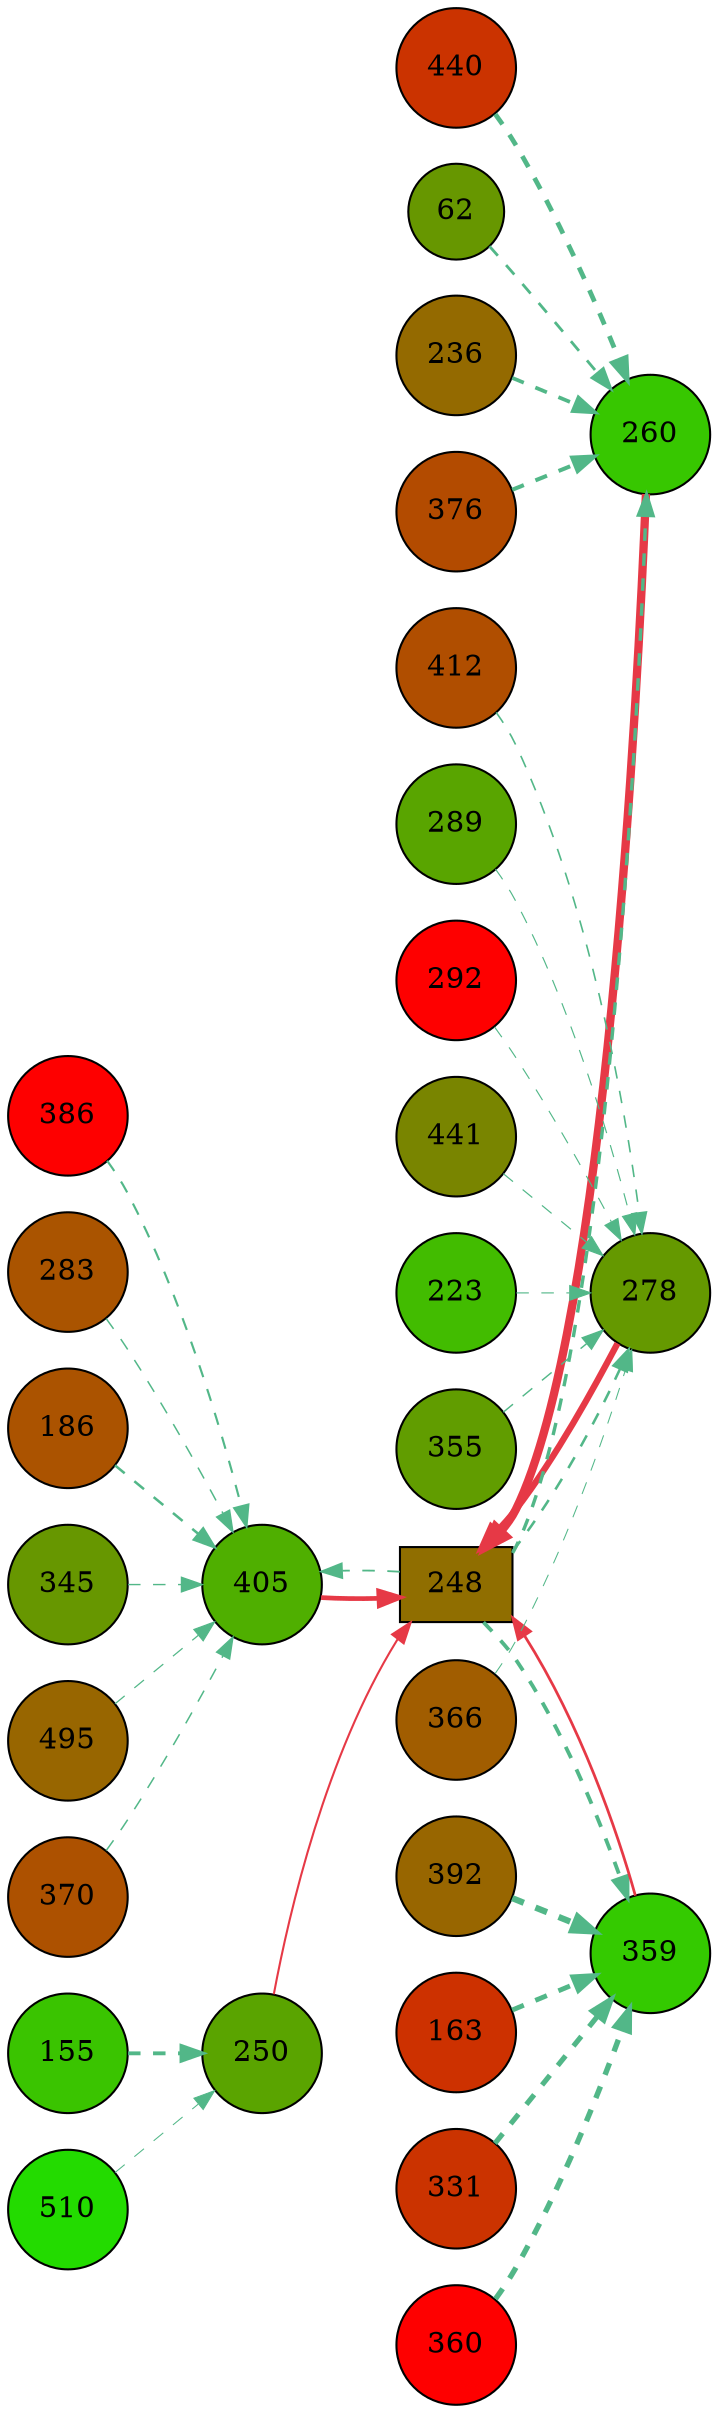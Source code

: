 digraph G{
rankdir=LR;
386 [style=filled, shape=circle, fillcolor="#fe0000", label="386"];
260 [style=filled, shape=circle, fillcolor="#37c700", label="260"];
392 [style=filled, shape=circle, fillcolor="#986600", label="392"];
405 [style=filled, shape=circle, fillcolor="#4faf00", label="405"];
278 [style=filled, shape=circle, fillcolor="#659900", label="278"];
283 [style=filled, shape=circle, fillcolor="#aa5400", label="283"];
412 [style=filled, shape=circle, fillcolor="#b04e00", label="412"];
155 [style=filled, shape=circle, fillcolor="#3ac400", label="155"];
289 [style=filled, shape=circle, fillcolor="#59a500", label="289"];
163 [style=filled, shape=circle, fillcolor="#cd3100", label="163"];
292 [style=filled, shape=circle, fillcolor="#fe0000", label="292"];
440 [style=filled, shape=circle, fillcolor="#cb3300", label="440"];
441 [style=filled, shape=circle, fillcolor="#798500", label="441"];
186 [style=filled, shape=circle, fillcolor="#ab5300", label="186"];
62 [style=filled, shape=circle, fillcolor="#679700", label="62"];
331 [style=filled, shape=circle, fillcolor="#cb3300", label="331"];
345 [style=filled, shape=circle, fillcolor="#679700", label="345"];
223 [style=filled, shape=circle, fillcolor="#42bc00", label="223"];
248 [style=filled, shape=box, fillcolor="#906e00", label="248"];
355 [style=filled, shape=circle, fillcolor="#619d00", label="355"];
359 [style=filled, shape=circle, fillcolor="#34ca00", label="359"];
360 [style=filled, shape=circle, fillcolor="#fe0000", label="360"];
236 [style=filled, shape=circle, fillcolor="#946a00", label="236"];
366 [style=filled, shape=circle, fillcolor="#a15d00", label="366"];
495 [style=filled, shape=circle, fillcolor="#986600", label="495"];
370 [style=filled, shape=circle, fillcolor="#ad5100", label="370"];
376 [style=filled, shape=circle, fillcolor="#b34b00", label="376"];
250 [style=filled, shape=circle, fillcolor="#5aa400", label="250"];
510 [style=filled, shape=circle, fillcolor="#23db00", label="510"];
260 -> 248 [color="#e63946",penwidth=4.00];
278 -> 248 [color="#e63946",penwidth=3.05];
405 -> 248 [color="#e63946",penwidth=2.26];
359 -> 248 [color="#e63946",penwidth=1.32];
250 -> 248 [color="#e63946",penwidth=1.00];
440 -> 260 [color="#52b788",style=dashed,penwidth=2.29];
376 -> 260 [color="#52b788",style=dashed,penwidth=1.95];
236 -> 260 [color="#52b788",style=dashed,penwidth=1.81];
248 -> 260 [color="#52b788",style=dashed,penwidth=1.64];
62 -> 260 [color="#52b788",style=dashed,penwidth=1.36];
392 -> 359 [color="#52b788",style=dashed,penwidth=3.00];
360 -> 359 [color="#52b788",style=dashed,penwidth=2.60];
331 -> 359 [color="#52b788",style=dashed,penwidth=2.49];
163 -> 359 [color="#52b788",style=dashed,penwidth=2.35];
248 -> 359 [color="#52b788",style=dashed,penwidth=1.84];
186 -> 405 [color="#52b788",style=dashed,penwidth=1.22];
386 -> 405 [color="#52b788",style=dashed,penwidth=1.03];
248 -> 405 [color="#52b788",style=dashed,penwidth=0.87];
370 -> 405 [color="#52b788",style=dashed,penwidth=0.73];
283 -> 405 [color="#52b788",style=dashed,penwidth=0.72];
345 -> 405 [color="#52b788",style=dashed,penwidth=0.66];
495 -> 405 [color="#52b788",style=dashed,penwidth=0.60];
248 -> 278 [color="#52b788",style=dashed,penwidth=1.23];
412 -> 278 [color="#52b788",style=dashed,penwidth=0.78];
355 -> 278 [color="#52b788",style=dashed,penwidth=0.69];
441 -> 278 [color="#52b788",style=dashed,penwidth=0.58];
223 -> 278 [color="#52b788",style=dashed,penwidth=0.56];
289 -> 278 [color="#52b788",style=dashed,penwidth=0.56];
292 -> 278 [color="#52b788",style=dashed,penwidth=0.55];
366 -> 278 [color="#52b788",style=dashed,penwidth=0.50];
155 -> 250 [color="#52b788",style=dashed,penwidth=1.86];
510 -> 250 [color="#52b788",style=dashed,penwidth=0.50];
}